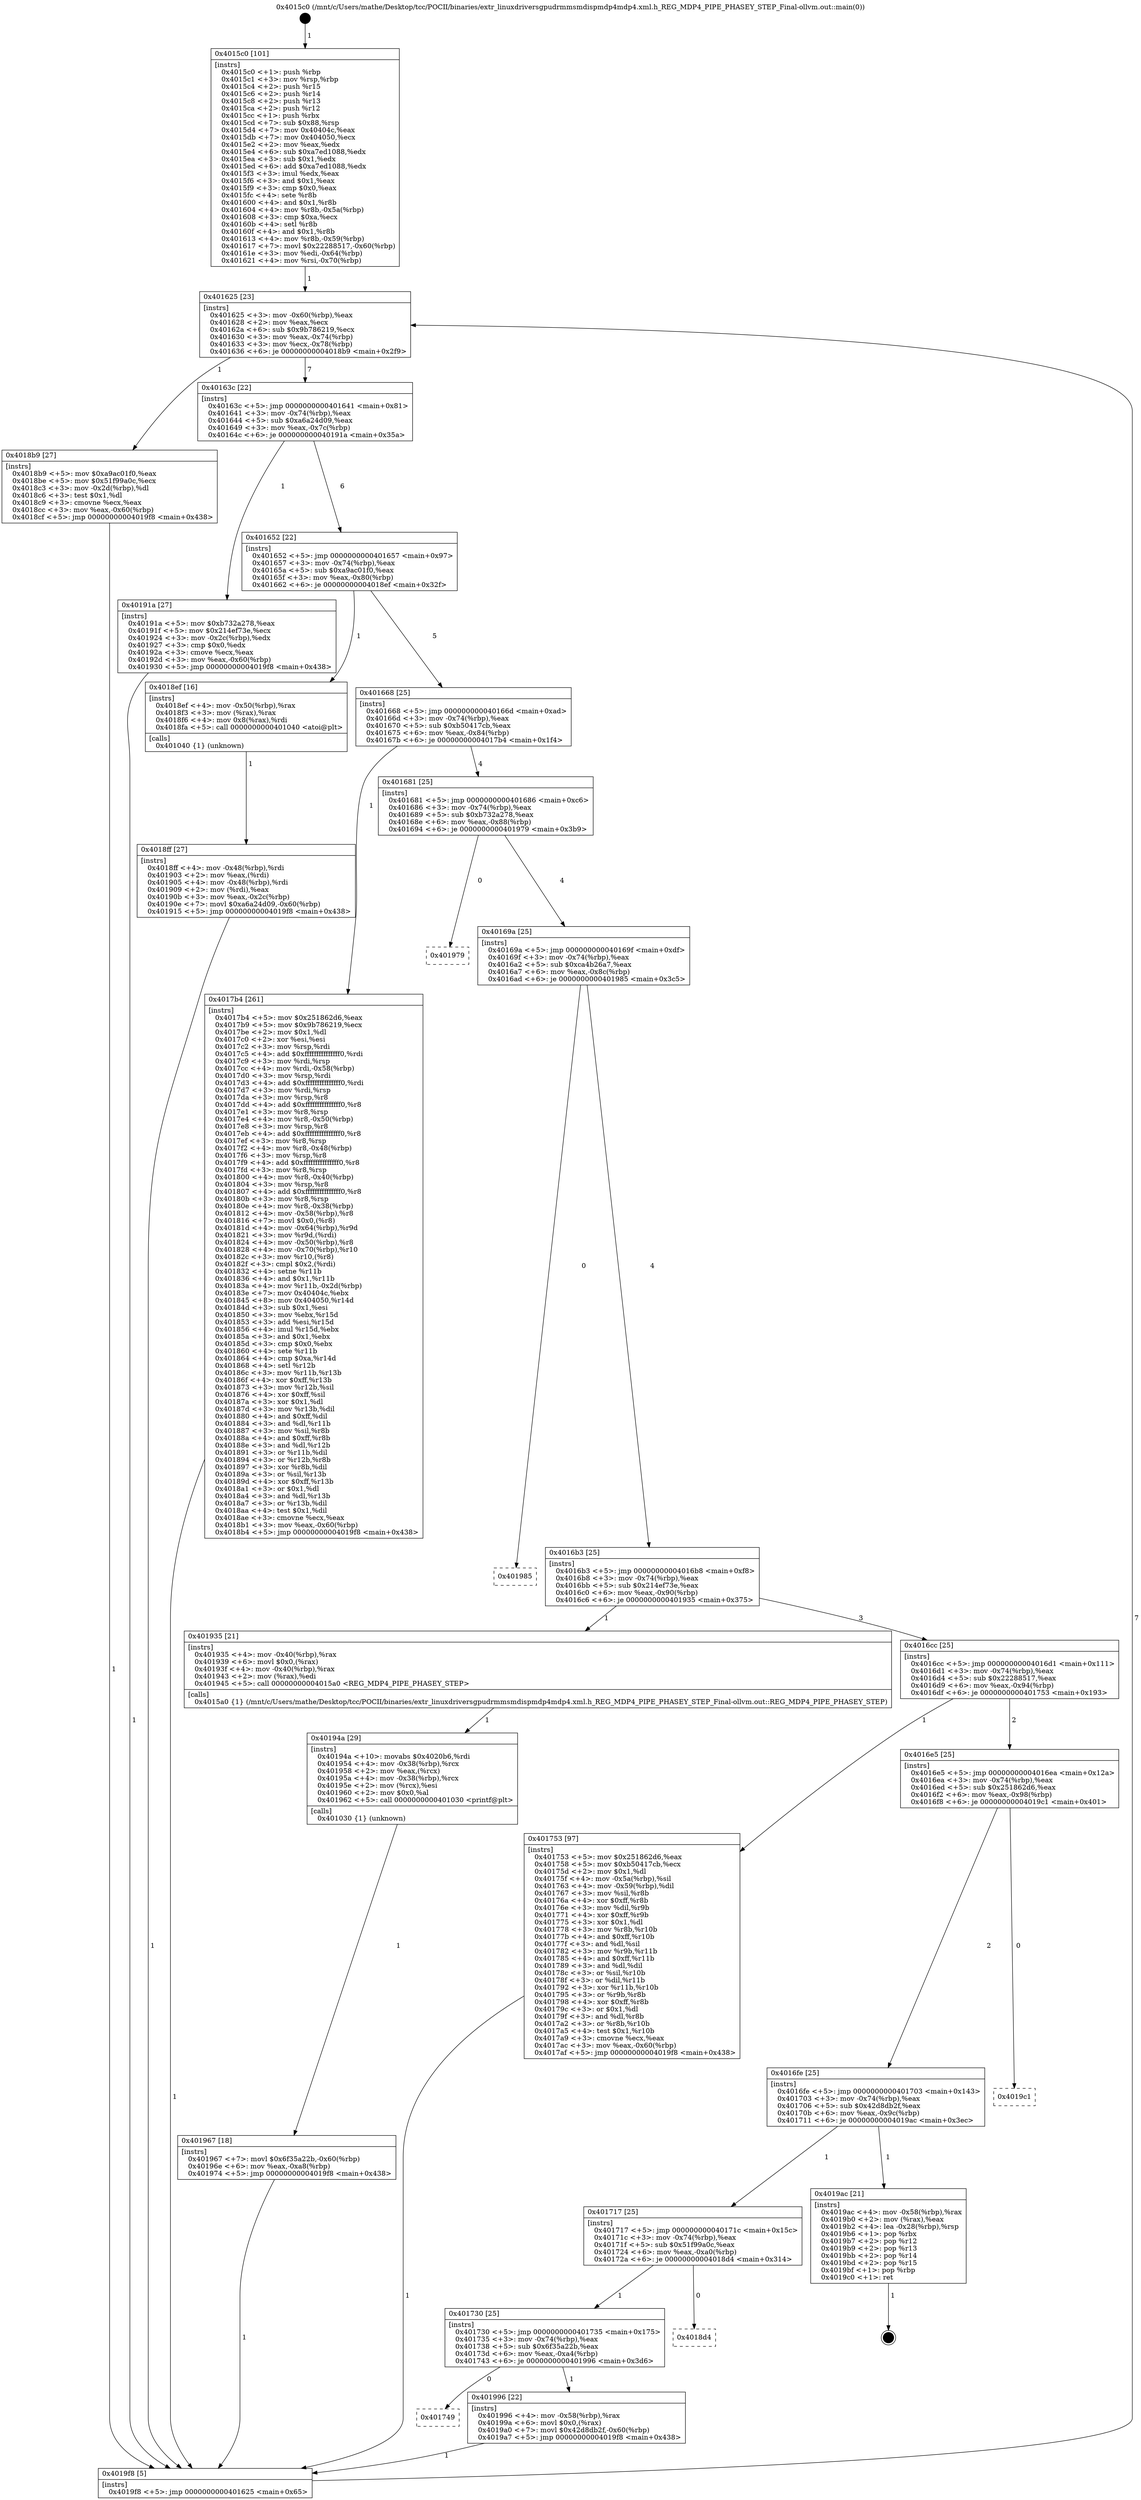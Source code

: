 digraph "0x4015c0" {
  label = "0x4015c0 (/mnt/c/Users/mathe/Desktop/tcc/POCII/binaries/extr_linuxdriversgpudrmmsmdispmdp4mdp4.xml.h_REG_MDP4_PIPE_PHASEY_STEP_Final-ollvm.out::main(0))"
  labelloc = "t"
  node[shape=record]

  Entry [label="",width=0.3,height=0.3,shape=circle,fillcolor=black,style=filled]
  "0x401625" [label="{
     0x401625 [23]\l
     | [instrs]\l
     &nbsp;&nbsp;0x401625 \<+3\>: mov -0x60(%rbp),%eax\l
     &nbsp;&nbsp;0x401628 \<+2\>: mov %eax,%ecx\l
     &nbsp;&nbsp;0x40162a \<+6\>: sub $0x9b786219,%ecx\l
     &nbsp;&nbsp;0x401630 \<+3\>: mov %eax,-0x74(%rbp)\l
     &nbsp;&nbsp;0x401633 \<+3\>: mov %ecx,-0x78(%rbp)\l
     &nbsp;&nbsp;0x401636 \<+6\>: je 00000000004018b9 \<main+0x2f9\>\l
  }"]
  "0x4018b9" [label="{
     0x4018b9 [27]\l
     | [instrs]\l
     &nbsp;&nbsp;0x4018b9 \<+5\>: mov $0xa9ac01f0,%eax\l
     &nbsp;&nbsp;0x4018be \<+5\>: mov $0x51f99a0c,%ecx\l
     &nbsp;&nbsp;0x4018c3 \<+3\>: mov -0x2d(%rbp),%dl\l
     &nbsp;&nbsp;0x4018c6 \<+3\>: test $0x1,%dl\l
     &nbsp;&nbsp;0x4018c9 \<+3\>: cmovne %ecx,%eax\l
     &nbsp;&nbsp;0x4018cc \<+3\>: mov %eax,-0x60(%rbp)\l
     &nbsp;&nbsp;0x4018cf \<+5\>: jmp 00000000004019f8 \<main+0x438\>\l
  }"]
  "0x40163c" [label="{
     0x40163c [22]\l
     | [instrs]\l
     &nbsp;&nbsp;0x40163c \<+5\>: jmp 0000000000401641 \<main+0x81\>\l
     &nbsp;&nbsp;0x401641 \<+3\>: mov -0x74(%rbp),%eax\l
     &nbsp;&nbsp;0x401644 \<+5\>: sub $0xa6a24d09,%eax\l
     &nbsp;&nbsp;0x401649 \<+3\>: mov %eax,-0x7c(%rbp)\l
     &nbsp;&nbsp;0x40164c \<+6\>: je 000000000040191a \<main+0x35a\>\l
  }"]
  Exit [label="",width=0.3,height=0.3,shape=circle,fillcolor=black,style=filled,peripheries=2]
  "0x40191a" [label="{
     0x40191a [27]\l
     | [instrs]\l
     &nbsp;&nbsp;0x40191a \<+5\>: mov $0xb732a278,%eax\l
     &nbsp;&nbsp;0x40191f \<+5\>: mov $0x214ef73e,%ecx\l
     &nbsp;&nbsp;0x401924 \<+3\>: mov -0x2c(%rbp),%edx\l
     &nbsp;&nbsp;0x401927 \<+3\>: cmp $0x0,%edx\l
     &nbsp;&nbsp;0x40192a \<+3\>: cmove %ecx,%eax\l
     &nbsp;&nbsp;0x40192d \<+3\>: mov %eax,-0x60(%rbp)\l
     &nbsp;&nbsp;0x401930 \<+5\>: jmp 00000000004019f8 \<main+0x438\>\l
  }"]
  "0x401652" [label="{
     0x401652 [22]\l
     | [instrs]\l
     &nbsp;&nbsp;0x401652 \<+5\>: jmp 0000000000401657 \<main+0x97\>\l
     &nbsp;&nbsp;0x401657 \<+3\>: mov -0x74(%rbp),%eax\l
     &nbsp;&nbsp;0x40165a \<+5\>: sub $0xa9ac01f0,%eax\l
     &nbsp;&nbsp;0x40165f \<+3\>: mov %eax,-0x80(%rbp)\l
     &nbsp;&nbsp;0x401662 \<+6\>: je 00000000004018ef \<main+0x32f\>\l
  }"]
  "0x401749" [label="{
     0x401749\l
  }", style=dashed]
  "0x4018ef" [label="{
     0x4018ef [16]\l
     | [instrs]\l
     &nbsp;&nbsp;0x4018ef \<+4\>: mov -0x50(%rbp),%rax\l
     &nbsp;&nbsp;0x4018f3 \<+3\>: mov (%rax),%rax\l
     &nbsp;&nbsp;0x4018f6 \<+4\>: mov 0x8(%rax),%rdi\l
     &nbsp;&nbsp;0x4018fa \<+5\>: call 0000000000401040 \<atoi@plt\>\l
     | [calls]\l
     &nbsp;&nbsp;0x401040 \{1\} (unknown)\l
  }"]
  "0x401668" [label="{
     0x401668 [25]\l
     | [instrs]\l
     &nbsp;&nbsp;0x401668 \<+5\>: jmp 000000000040166d \<main+0xad\>\l
     &nbsp;&nbsp;0x40166d \<+3\>: mov -0x74(%rbp),%eax\l
     &nbsp;&nbsp;0x401670 \<+5\>: sub $0xb50417cb,%eax\l
     &nbsp;&nbsp;0x401675 \<+6\>: mov %eax,-0x84(%rbp)\l
     &nbsp;&nbsp;0x40167b \<+6\>: je 00000000004017b4 \<main+0x1f4\>\l
  }"]
  "0x401996" [label="{
     0x401996 [22]\l
     | [instrs]\l
     &nbsp;&nbsp;0x401996 \<+4\>: mov -0x58(%rbp),%rax\l
     &nbsp;&nbsp;0x40199a \<+6\>: movl $0x0,(%rax)\l
     &nbsp;&nbsp;0x4019a0 \<+7\>: movl $0x42d8db2f,-0x60(%rbp)\l
     &nbsp;&nbsp;0x4019a7 \<+5\>: jmp 00000000004019f8 \<main+0x438\>\l
  }"]
  "0x4017b4" [label="{
     0x4017b4 [261]\l
     | [instrs]\l
     &nbsp;&nbsp;0x4017b4 \<+5\>: mov $0x251862d6,%eax\l
     &nbsp;&nbsp;0x4017b9 \<+5\>: mov $0x9b786219,%ecx\l
     &nbsp;&nbsp;0x4017be \<+2\>: mov $0x1,%dl\l
     &nbsp;&nbsp;0x4017c0 \<+2\>: xor %esi,%esi\l
     &nbsp;&nbsp;0x4017c2 \<+3\>: mov %rsp,%rdi\l
     &nbsp;&nbsp;0x4017c5 \<+4\>: add $0xfffffffffffffff0,%rdi\l
     &nbsp;&nbsp;0x4017c9 \<+3\>: mov %rdi,%rsp\l
     &nbsp;&nbsp;0x4017cc \<+4\>: mov %rdi,-0x58(%rbp)\l
     &nbsp;&nbsp;0x4017d0 \<+3\>: mov %rsp,%rdi\l
     &nbsp;&nbsp;0x4017d3 \<+4\>: add $0xfffffffffffffff0,%rdi\l
     &nbsp;&nbsp;0x4017d7 \<+3\>: mov %rdi,%rsp\l
     &nbsp;&nbsp;0x4017da \<+3\>: mov %rsp,%r8\l
     &nbsp;&nbsp;0x4017dd \<+4\>: add $0xfffffffffffffff0,%r8\l
     &nbsp;&nbsp;0x4017e1 \<+3\>: mov %r8,%rsp\l
     &nbsp;&nbsp;0x4017e4 \<+4\>: mov %r8,-0x50(%rbp)\l
     &nbsp;&nbsp;0x4017e8 \<+3\>: mov %rsp,%r8\l
     &nbsp;&nbsp;0x4017eb \<+4\>: add $0xfffffffffffffff0,%r8\l
     &nbsp;&nbsp;0x4017ef \<+3\>: mov %r8,%rsp\l
     &nbsp;&nbsp;0x4017f2 \<+4\>: mov %r8,-0x48(%rbp)\l
     &nbsp;&nbsp;0x4017f6 \<+3\>: mov %rsp,%r8\l
     &nbsp;&nbsp;0x4017f9 \<+4\>: add $0xfffffffffffffff0,%r8\l
     &nbsp;&nbsp;0x4017fd \<+3\>: mov %r8,%rsp\l
     &nbsp;&nbsp;0x401800 \<+4\>: mov %r8,-0x40(%rbp)\l
     &nbsp;&nbsp;0x401804 \<+3\>: mov %rsp,%r8\l
     &nbsp;&nbsp;0x401807 \<+4\>: add $0xfffffffffffffff0,%r8\l
     &nbsp;&nbsp;0x40180b \<+3\>: mov %r8,%rsp\l
     &nbsp;&nbsp;0x40180e \<+4\>: mov %r8,-0x38(%rbp)\l
     &nbsp;&nbsp;0x401812 \<+4\>: mov -0x58(%rbp),%r8\l
     &nbsp;&nbsp;0x401816 \<+7\>: movl $0x0,(%r8)\l
     &nbsp;&nbsp;0x40181d \<+4\>: mov -0x64(%rbp),%r9d\l
     &nbsp;&nbsp;0x401821 \<+3\>: mov %r9d,(%rdi)\l
     &nbsp;&nbsp;0x401824 \<+4\>: mov -0x50(%rbp),%r8\l
     &nbsp;&nbsp;0x401828 \<+4\>: mov -0x70(%rbp),%r10\l
     &nbsp;&nbsp;0x40182c \<+3\>: mov %r10,(%r8)\l
     &nbsp;&nbsp;0x40182f \<+3\>: cmpl $0x2,(%rdi)\l
     &nbsp;&nbsp;0x401832 \<+4\>: setne %r11b\l
     &nbsp;&nbsp;0x401836 \<+4\>: and $0x1,%r11b\l
     &nbsp;&nbsp;0x40183a \<+4\>: mov %r11b,-0x2d(%rbp)\l
     &nbsp;&nbsp;0x40183e \<+7\>: mov 0x40404c,%ebx\l
     &nbsp;&nbsp;0x401845 \<+8\>: mov 0x404050,%r14d\l
     &nbsp;&nbsp;0x40184d \<+3\>: sub $0x1,%esi\l
     &nbsp;&nbsp;0x401850 \<+3\>: mov %ebx,%r15d\l
     &nbsp;&nbsp;0x401853 \<+3\>: add %esi,%r15d\l
     &nbsp;&nbsp;0x401856 \<+4\>: imul %r15d,%ebx\l
     &nbsp;&nbsp;0x40185a \<+3\>: and $0x1,%ebx\l
     &nbsp;&nbsp;0x40185d \<+3\>: cmp $0x0,%ebx\l
     &nbsp;&nbsp;0x401860 \<+4\>: sete %r11b\l
     &nbsp;&nbsp;0x401864 \<+4\>: cmp $0xa,%r14d\l
     &nbsp;&nbsp;0x401868 \<+4\>: setl %r12b\l
     &nbsp;&nbsp;0x40186c \<+3\>: mov %r11b,%r13b\l
     &nbsp;&nbsp;0x40186f \<+4\>: xor $0xff,%r13b\l
     &nbsp;&nbsp;0x401873 \<+3\>: mov %r12b,%sil\l
     &nbsp;&nbsp;0x401876 \<+4\>: xor $0xff,%sil\l
     &nbsp;&nbsp;0x40187a \<+3\>: xor $0x1,%dl\l
     &nbsp;&nbsp;0x40187d \<+3\>: mov %r13b,%dil\l
     &nbsp;&nbsp;0x401880 \<+4\>: and $0xff,%dil\l
     &nbsp;&nbsp;0x401884 \<+3\>: and %dl,%r11b\l
     &nbsp;&nbsp;0x401887 \<+3\>: mov %sil,%r8b\l
     &nbsp;&nbsp;0x40188a \<+4\>: and $0xff,%r8b\l
     &nbsp;&nbsp;0x40188e \<+3\>: and %dl,%r12b\l
     &nbsp;&nbsp;0x401891 \<+3\>: or %r11b,%dil\l
     &nbsp;&nbsp;0x401894 \<+3\>: or %r12b,%r8b\l
     &nbsp;&nbsp;0x401897 \<+3\>: xor %r8b,%dil\l
     &nbsp;&nbsp;0x40189a \<+3\>: or %sil,%r13b\l
     &nbsp;&nbsp;0x40189d \<+4\>: xor $0xff,%r13b\l
     &nbsp;&nbsp;0x4018a1 \<+3\>: or $0x1,%dl\l
     &nbsp;&nbsp;0x4018a4 \<+3\>: and %dl,%r13b\l
     &nbsp;&nbsp;0x4018a7 \<+3\>: or %r13b,%dil\l
     &nbsp;&nbsp;0x4018aa \<+4\>: test $0x1,%dil\l
     &nbsp;&nbsp;0x4018ae \<+3\>: cmovne %ecx,%eax\l
     &nbsp;&nbsp;0x4018b1 \<+3\>: mov %eax,-0x60(%rbp)\l
     &nbsp;&nbsp;0x4018b4 \<+5\>: jmp 00000000004019f8 \<main+0x438\>\l
  }"]
  "0x401681" [label="{
     0x401681 [25]\l
     | [instrs]\l
     &nbsp;&nbsp;0x401681 \<+5\>: jmp 0000000000401686 \<main+0xc6\>\l
     &nbsp;&nbsp;0x401686 \<+3\>: mov -0x74(%rbp),%eax\l
     &nbsp;&nbsp;0x401689 \<+5\>: sub $0xb732a278,%eax\l
     &nbsp;&nbsp;0x40168e \<+6\>: mov %eax,-0x88(%rbp)\l
     &nbsp;&nbsp;0x401694 \<+6\>: je 0000000000401979 \<main+0x3b9\>\l
  }"]
  "0x401730" [label="{
     0x401730 [25]\l
     | [instrs]\l
     &nbsp;&nbsp;0x401730 \<+5\>: jmp 0000000000401735 \<main+0x175\>\l
     &nbsp;&nbsp;0x401735 \<+3\>: mov -0x74(%rbp),%eax\l
     &nbsp;&nbsp;0x401738 \<+5\>: sub $0x6f35a22b,%eax\l
     &nbsp;&nbsp;0x40173d \<+6\>: mov %eax,-0xa4(%rbp)\l
     &nbsp;&nbsp;0x401743 \<+6\>: je 0000000000401996 \<main+0x3d6\>\l
  }"]
  "0x401979" [label="{
     0x401979\l
  }", style=dashed]
  "0x40169a" [label="{
     0x40169a [25]\l
     | [instrs]\l
     &nbsp;&nbsp;0x40169a \<+5\>: jmp 000000000040169f \<main+0xdf\>\l
     &nbsp;&nbsp;0x40169f \<+3\>: mov -0x74(%rbp),%eax\l
     &nbsp;&nbsp;0x4016a2 \<+5\>: sub $0xca4b26a7,%eax\l
     &nbsp;&nbsp;0x4016a7 \<+6\>: mov %eax,-0x8c(%rbp)\l
     &nbsp;&nbsp;0x4016ad \<+6\>: je 0000000000401985 \<main+0x3c5\>\l
  }"]
  "0x4018d4" [label="{
     0x4018d4\l
  }", style=dashed]
  "0x401985" [label="{
     0x401985\l
  }", style=dashed]
  "0x4016b3" [label="{
     0x4016b3 [25]\l
     | [instrs]\l
     &nbsp;&nbsp;0x4016b3 \<+5\>: jmp 00000000004016b8 \<main+0xf8\>\l
     &nbsp;&nbsp;0x4016b8 \<+3\>: mov -0x74(%rbp),%eax\l
     &nbsp;&nbsp;0x4016bb \<+5\>: sub $0x214ef73e,%eax\l
     &nbsp;&nbsp;0x4016c0 \<+6\>: mov %eax,-0x90(%rbp)\l
     &nbsp;&nbsp;0x4016c6 \<+6\>: je 0000000000401935 \<main+0x375\>\l
  }"]
  "0x401717" [label="{
     0x401717 [25]\l
     | [instrs]\l
     &nbsp;&nbsp;0x401717 \<+5\>: jmp 000000000040171c \<main+0x15c\>\l
     &nbsp;&nbsp;0x40171c \<+3\>: mov -0x74(%rbp),%eax\l
     &nbsp;&nbsp;0x40171f \<+5\>: sub $0x51f99a0c,%eax\l
     &nbsp;&nbsp;0x401724 \<+6\>: mov %eax,-0xa0(%rbp)\l
     &nbsp;&nbsp;0x40172a \<+6\>: je 00000000004018d4 \<main+0x314\>\l
  }"]
  "0x401935" [label="{
     0x401935 [21]\l
     | [instrs]\l
     &nbsp;&nbsp;0x401935 \<+4\>: mov -0x40(%rbp),%rax\l
     &nbsp;&nbsp;0x401939 \<+6\>: movl $0x0,(%rax)\l
     &nbsp;&nbsp;0x40193f \<+4\>: mov -0x40(%rbp),%rax\l
     &nbsp;&nbsp;0x401943 \<+2\>: mov (%rax),%edi\l
     &nbsp;&nbsp;0x401945 \<+5\>: call 00000000004015a0 \<REG_MDP4_PIPE_PHASEY_STEP\>\l
     | [calls]\l
     &nbsp;&nbsp;0x4015a0 \{1\} (/mnt/c/Users/mathe/Desktop/tcc/POCII/binaries/extr_linuxdriversgpudrmmsmdispmdp4mdp4.xml.h_REG_MDP4_PIPE_PHASEY_STEP_Final-ollvm.out::REG_MDP4_PIPE_PHASEY_STEP)\l
  }"]
  "0x4016cc" [label="{
     0x4016cc [25]\l
     | [instrs]\l
     &nbsp;&nbsp;0x4016cc \<+5\>: jmp 00000000004016d1 \<main+0x111\>\l
     &nbsp;&nbsp;0x4016d1 \<+3\>: mov -0x74(%rbp),%eax\l
     &nbsp;&nbsp;0x4016d4 \<+5\>: sub $0x22288517,%eax\l
     &nbsp;&nbsp;0x4016d9 \<+6\>: mov %eax,-0x94(%rbp)\l
     &nbsp;&nbsp;0x4016df \<+6\>: je 0000000000401753 \<main+0x193\>\l
  }"]
  "0x4019ac" [label="{
     0x4019ac [21]\l
     | [instrs]\l
     &nbsp;&nbsp;0x4019ac \<+4\>: mov -0x58(%rbp),%rax\l
     &nbsp;&nbsp;0x4019b0 \<+2\>: mov (%rax),%eax\l
     &nbsp;&nbsp;0x4019b2 \<+4\>: lea -0x28(%rbp),%rsp\l
     &nbsp;&nbsp;0x4019b6 \<+1\>: pop %rbx\l
     &nbsp;&nbsp;0x4019b7 \<+2\>: pop %r12\l
     &nbsp;&nbsp;0x4019b9 \<+2\>: pop %r13\l
     &nbsp;&nbsp;0x4019bb \<+2\>: pop %r14\l
     &nbsp;&nbsp;0x4019bd \<+2\>: pop %r15\l
     &nbsp;&nbsp;0x4019bf \<+1\>: pop %rbp\l
     &nbsp;&nbsp;0x4019c0 \<+1\>: ret\l
  }"]
  "0x401753" [label="{
     0x401753 [97]\l
     | [instrs]\l
     &nbsp;&nbsp;0x401753 \<+5\>: mov $0x251862d6,%eax\l
     &nbsp;&nbsp;0x401758 \<+5\>: mov $0xb50417cb,%ecx\l
     &nbsp;&nbsp;0x40175d \<+2\>: mov $0x1,%dl\l
     &nbsp;&nbsp;0x40175f \<+4\>: mov -0x5a(%rbp),%sil\l
     &nbsp;&nbsp;0x401763 \<+4\>: mov -0x59(%rbp),%dil\l
     &nbsp;&nbsp;0x401767 \<+3\>: mov %sil,%r8b\l
     &nbsp;&nbsp;0x40176a \<+4\>: xor $0xff,%r8b\l
     &nbsp;&nbsp;0x40176e \<+3\>: mov %dil,%r9b\l
     &nbsp;&nbsp;0x401771 \<+4\>: xor $0xff,%r9b\l
     &nbsp;&nbsp;0x401775 \<+3\>: xor $0x1,%dl\l
     &nbsp;&nbsp;0x401778 \<+3\>: mov %r8b,%r10b\l
     &nbsp;&nbsp;0x40177b \<+4\>: and $0xff,%r10b\l
     &nbsp;&nbsp;0x40177f \<+3\>: and %dl,%sil\l
     &nbsp;&nbsp;0x401782 \<+3\>: mov %r9b,%r11b\l
     &nbsp;&nbsp;0x401785 \<+4\>: and $0xff,%r11b\l
     &nbsp;&nbsp;0x401789 \<+3\>: and %dl,%dil\l
     &nbsp;&nbsp;0x40178c \<+3\>: or %sil,%r10b\l
     &nbsp;&nbsp;0x40178f \<+3\>: or %dil,%r11b\l
     &nbsp;&nbsp;0x401792 \<+3\>: xor %r11b,%r10b\l
     &nbsp;&nbsp;0x401795 \<+3\>: or %r9b,%r8b\l
     &nbsp;&nbsp;0x401798 \<+4\>: xor $0xff,%r8b\l
     &nbsp;&nbsp;0x40179c \<+3\>: or $0x1,%dl\l
     &nbsp;&nbsp;0x40179f \<+3\>: and %dl,%r8b\l
     &nbsp;&nbsp;0x4017a2 \<+3\>: or %r8b,%r10b\l
     &nbsp;&nbsp;0x4017a5 \<+4\>: test $0x1,%r10b\l
     &nbsp;&nbsp;0x4017a9 \<+3\>: cmovne %ecx,%eax\l
     &nbsp;&nbsp;0x4017ac \<+3\>: mov %eax,-0x60(%rbp)\l
     &nbsp;&nbsp;0x4017af \<+5\>: jmp 00000000004019f8 \<main+0x438\>\l
  }"]
  "0x4016e5" [label="{
     0x4016e5 [25]\l
     | [instrs]\l
     &nbsp;&nbsp;0x4016e5 \<+5\>: jmp 00000000004016ea \<main+0x12a\>\l
     &nbsp;&nbsp;0x4016ea \<+3\>: mov -0x74(%rbp),%eax\l
     &nbsp;&nbsp;0x4016ed \<+5\>: sub $0x251862d6,%eax\l
     &nbsp;&nbsp;0x4016f2 \<+6\>: mov %eax,-0x98(%rbp)\l
     &nbsp;&nbsp;0x4016f8 \<+6\>: je 00000000004019c1 \<main+0x401\>\l
  }"]
  "0x4019f8" [label="{
     0x4019f8 [5]\l
     | [instrs]\l
     &nbsp;&nbsp;0x4019f8 \<+5\>: jmp 0000000000401625 \<main+0x65\>\l
  }"]
  "0x4015c0" [label="{
     0x4015c0 [101]\l
     | [instrs]\l
     &nbsp;&nbsp;0x4015c0 \<+1\>: push %rbp\l
     &nbsp;&nbsp;0x4015c1 \<+3\>: mov %rsp,%rbp\l
     &nbsp;&nbsp;0x4015c4 \<+2\>: push %r15\l
     &nbsp;&nbsp;0x4015c6 \<+2\>: push %r14\l
     &nbsp;&nbsp;0x4015c8 \<+2\>: push %r13\l
     &nbsp;&nbsp;0x4015ca \<+2\>: push %r12\l
     &nbsp;&nbsp;0x4015cc \<+1\>: push %rbx\l
     &nbsp;&nbsp;0x4015cd \<+7\>: sub $0x88,%rsp\l
     &nbsp;&nbsp;0x4015d4 \<+7\>: mov 0x40404c,%eax\l
     &nbsp;&nbsp;0x4015db \<+7\>: mov 0x404050,%ecx\l
     &nbsp;&nbsp;0x4015e2 \<+2\>: mov %eax,%edx\l
     &nbsp;&nbsp;0x4015e4 \<+6\>: sub $0xa7ed1088,%edx\l
     &nbsp;&nbsp;0x4015ea \<+3\>: sub $0x1,%edx\l
     &nbsp;&nbsp;0x4015ed \<+6\>: add $0xa7ed1088,%edx\l
     &nbsp;&nbsp;0x4015f3 \<+3\>: imul %edx,%eax\l
     &nbsp;&nbsp;0x4015f6 \<+3\>: and $0x1,%eax\l
     &nbsp;&nbsp;0x4015f9 \<+3\>: cmp $0x0,%eax\l
     &nbsp;&nbsp;0x4015fc \<+4\>: sete %r8b\l
     &nbsp;&nbsp;0x401600 \<+4\>: and $0x1,%r8b\l
     &nbsp;&nbsp;0x401604 \<+4\>: mov %r8b,-0x5a(%rbp)\l
     &nbsp;&nbsp;0x401608 \<+3\>: cmp $0xa,%ecx\l
     &nbsp;&nbsp;0x40160b \<+4\>: setl %r8b\l
     &nbsp;&nbsp;0x40160f \<+4\>: and $0x1,%r8b\l
     &nbsp;&nbsp;0x401613 \<+4\>: mov %r8b,-0x59(%rbp)\l
     &nbsp;&nbsp;0x401617 \<+7\>: movl $0x22288517,-0x60(%rbp)\l
     &nbsp;&nbsp;0x40161e \<+3\>: mov %edi,-0x64(%rbp)\l
     &nbsp;&nbsp;0x401621 \<+4\>: mov %rsi,-0x70(%rbp)\l
  }"]
  "0x4016fe" [label="{
     0x4016fe [25]\l
     | [instrs]\l
     &nbsp;&nbsp;0x4016fe \<+5\>: jmp 0000000000401703 \<main+0x143\>\l
     &nbsp;&nbsp;0x401703 \<+3\>: mov -0x74(%rbp),%eax\l
     &nbsp;&nbsp;0x401706 \<+5\>: sub $0x42d8db2f,%eax\l
     &nbsp;&nbsp;0x40170b \<+6\>: mov %eax,-0x9c(%rbp)\l
     &nbsp;&nbsp;0x401711 \<+6\>: je 00000000004019ac \<main+0x3ec\>\l
  }"]
  "0x4018ff" [label="{
     0x4018ff [27]\l
     | [instrs]\l
     &nbsp;&nbsp;0x4018ff \<+4\>: mov -0x48(%rbp),%rdi\l
     &nbsp;&nbsp;0x401903 \<+2\>: mov %eax,(%rdi)\l
     &nbsp;&nbsp;0x401905 \<+4\>: mov -0x48(%rbp),%rdi\l
     &nbsp;&nbsp;0x401909 \<+2\>: mov (%rdi),%eax\l
     &nbsp;&nbsp;0x40190b \<+3\>: mov %eax,-0x2c(%rbp)\l
     &nbsp;&nbsp;0x40190e \<+7\>: movl $0xa6a24d09,-0x60(%rbp)\l
     &nbsp;&nbsp;0x401915 \<+5\>: jmp 00000000004019f8 \<main+0x438\>\l
  }"]
  "0x40194a" [label="{
     0x40194a [29]\l
     | [instrs]\l
     &nbsp;&nbsp;0x40194a \<+10\>: movabs $0x4020b6,%rdi\l
     &nbsp;&nbsp;0x401954 \<+4\>: mov -0x38(%rbp),%rcx\l
     &nbsp;&nbsp;0x401958 \<+2\>: mov %eax,(%rcx)\l
     &nbsp;&nbsp;0x40195a \<+4\>: mov -0x38(%rbp),%rcx\l
     &nbsp;&nbsp;0x40195e \<+2\>: mov (%rcx),%esi\l
     &nbsp;&nbsp;0x401960 \<+2\>: mov $0x0,%al\l
     &nbsp;&nbsp;0x401962 \<+5\>: call 0000000000401030 \<printf@plt\>\l
     | [calls]\l
     &nbsp;&nbsp;0x401030 \{1\} (unknown)\l
  }"]
  "0x401967" [label="{
     0x401967 [18]\l
     | [instrs]\l
     &nbsp;&nbsp;0x401967 \<+7\>: movl $0x6f35a22b,-0x60(%rbp)\l
     &nbsp;&nbsp;0x40196e \<+6\>: mov %eax,-0xa8(%rbp)\l
     &nbsp;&nbsp;0x401974 \<+5\>: jmp 00000000004019f8 \<main+0x438\>\l
  }"]
  "0x4019c1" [label="{
     0x4019c1\l
  }", style=dashed]
  Entry -> "0x4015c0" [label=" 1"]
  "0x401625" -> "0x4018b9" [label=" 1"]
  "0x401625" -> "0x40163c" [label=" 7"]
  "0x4019ac" -> Exit [label=" 1"]
  "0x40163c" -> "0x40191a" [label=" 1"]
  "0x40163c" -> "0x401652" [label=" 6"]
  "0x401996" -> "0x4019f8" [label=" 1"]
  "0x401652" -> "0x4018ef" [label=" 1"]
  "0x401652" -> "0x401668" [label=" 5"]
  "0x401730" -> "0x401749" [label=" 0"]
  "0x401668" -> "0x4017b4" [label=" 1"]
  "0x401668" -> "0x401681" [label=" 4"]
  "0x401730" -> "0x401996" [label=" 1"]
  "0x401681" -> "0x401979" [label=" 0"]
  "0x401681" -> "0x40169a" [label=" 4"]
  "0x401717" -> "0x401730" [label=" 1"]
  "0x40169a" -> "0x401985" [label=" 0"]
  "0x40169a" -> "0x4016b3" [label=" 4"]
  "0x401717" -> "0x4018d4" [label=" 0"]
  "0x4016b3" -> "0x401935" [label=" 1"]
  "0x4016b3" -> "0x4016cc" [label=" 3"]
  "0x4016fe" -> "0x401717" [label=" 1"]
  "0x4016cc" -> "0x401753" [label=" 1"]
  "0x4016cc" -> "0x4016e5" [label=" 2"]
  "0x401753" -> "0x4019f8" [label=" 1"]
  "0x4015c0" -> "0x401625" [label=" 1"]
  "0x4019f8" -> "0x401625" [label=" 7"]
  "0x4016fe" -> "0x4019ac" [label=" 1"]
  "0x4017b4" -> "0x4019f8" [label=" 1"]
  "0x4018b9" -> "0x4019f8" [label=" 1"]
  "0x4018ef" -> "0x4018ff" [label=" 1"]
  "0x4018ff" -> "0x4019f8" [label=" 1"]
  "0x40191a" -> "0x4019f8" [label=" 1"]
  "0x401935" -> "0x40194a" [label=" 1"]
  "0x40194a" -> "0x401967" [label=" 1"]
  "0x401967" -> "0x4019f8" [label=" 1"]
  "0x4016e5" -> "0x4016fe" [label=" 2"]
  "0x4016e5" -> "0x4019c1" [label=" 0"]
}
